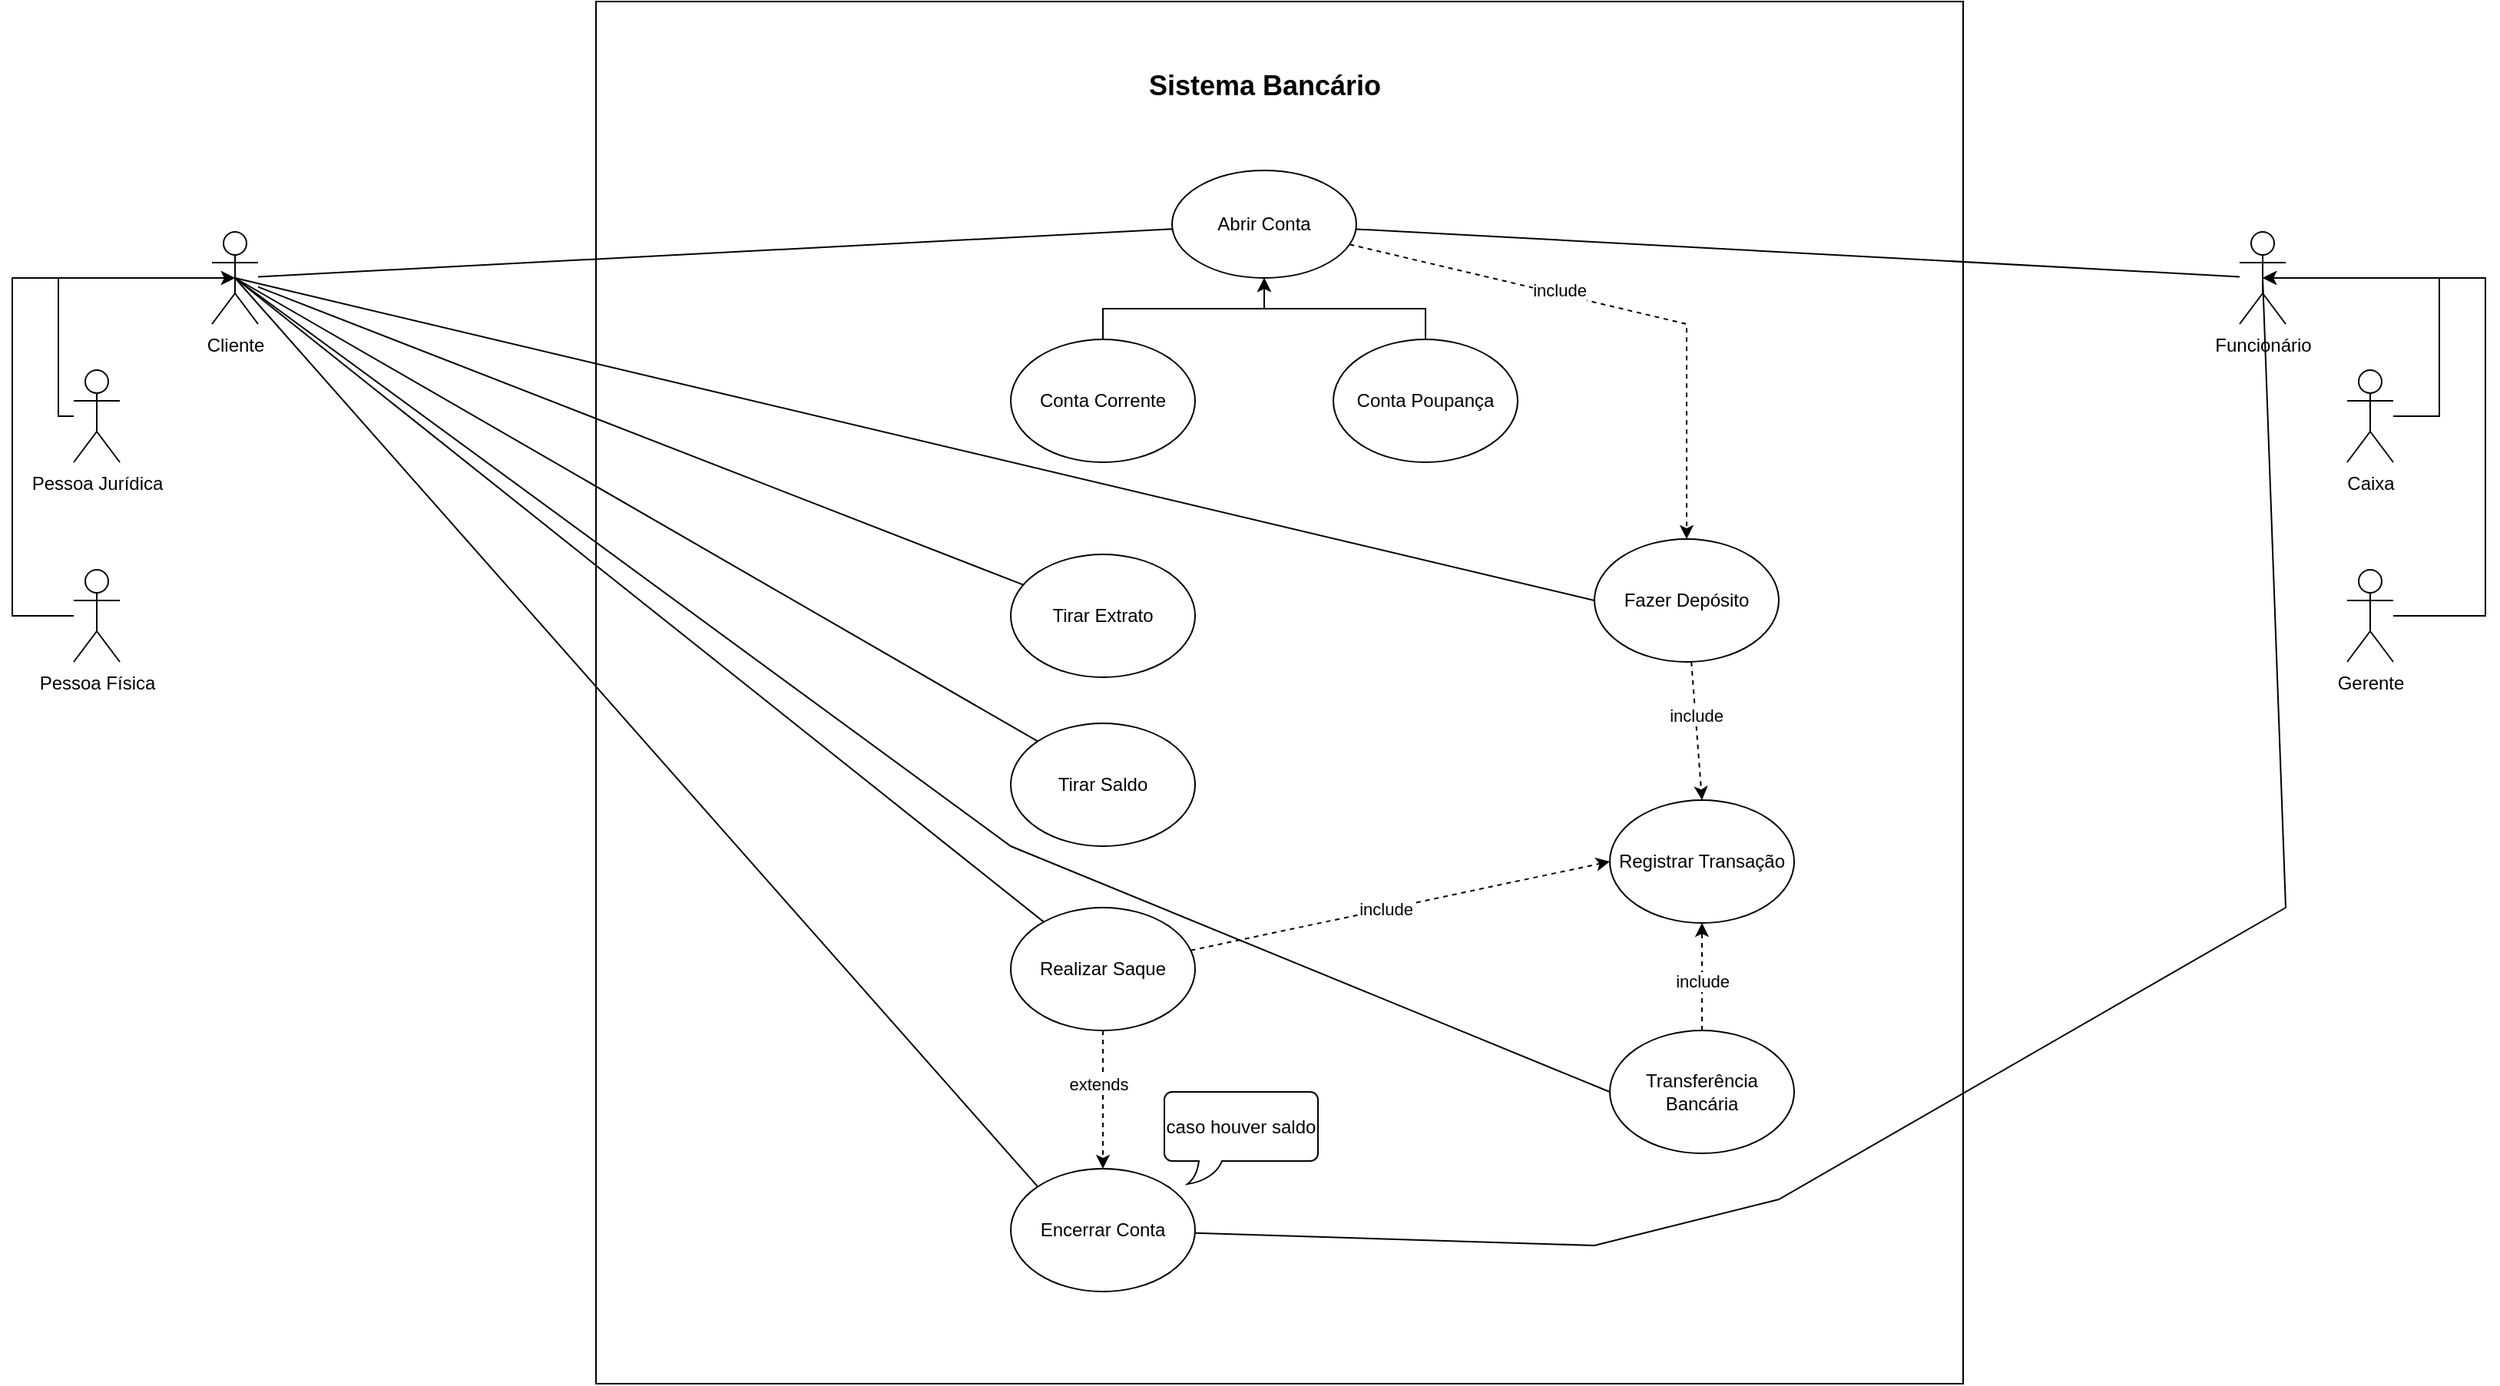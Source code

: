 <mxfile version="24.7.10">
  <diagram name="Página-1" id="OVypDS5loaO4sWUZ6Tkg">
    <mxGraphModel dx="1702" dy="1633" grid="1" gridSize="10" guides="1" tooltips="1" connect="1" arrows="1" fold="1" page="1" pageScale="1" pageWidth="827" pageHeight="1169" math="0" shadow="0">
      <root>
        <mxCell id="0" />
        <mxCell id="1" parent="0" />
        <mxCell id="u-yBkC2X34SG5aHqilfK-1" value="Cliente" style="shape=umlActor;verticalLabelPosition=bottom;verticalAlign=top;html=1;outlineConnect=0;points=[[0,0.333,0,0,0],[0,1,0,0,0],[0.25,0.1,0,0,0],[0.5,0,0,0,0],[0.5,0.5,0,0,0],[0.75,0.1,0,0,0],[1,0.333,0,0,0],[1,1,0,0,0]];" parent="1" vertex="1">
          <mxGeometry x="-690" y="-450" width="30" height="60" as="geometry" />
        </mxCell>
        <mxCell id="u-yBkC2X34SG5aHqilfK-10" value="Pessoa Física&lt;div&gt;&lt;br&gt;&lt;/div&gt;" style="shape=umlActor;verticalLabelPosition=bottom;verticalAlign=top;html=1;outlineConnect=0;" parent="1" vertex="1">
          <mxGeometry x="-780" y="-230" width="30" height="60" as="geometry" />
        </mxCell>
        <mxCell id="u-yBkC2X34SG5aHqilfK-11" value="&lt;div&gt;Pessoa Jurídica&lt;/div&gt;&lt;div&gt;&lt;br&gt;&lt;/div&gt;" style="shape=umlActor;verticalLabelPosition=bottom;verticalAlign=top;html=1;outlineConnect=0;" parent="1" vertex="1">
          <mxGeometry x="-780" y="-360" width="30" height="60" as="geometry" />
        </mxCell>
        <mxCell id="u-yBkC2X34SG5aHqilfK-19" value="Funcionário" style="shape=umlActor;verticalLabelPosition=bottom;verticalAlign=top;html=1;outlineConnect=0;" parent="1" vertex="1">
          <mxGeometry x="630" y="-450" width="30" height="60" as="geometry" />
        </mxCell>
        <mxCell id="u-yBkC2X34SG5aHqilfK-21" value="Gerente" style="shape=umlActor;verticalLabelPosition=bottom;verticalAlign=top;html=1;outlineConnect=0;" parent="1" vertex="1">
          <mxGeometry x="700" y="-230" width="30" height="60" as="geometry" />
        </mxCell>
        <mxCell id="u-yBkC2X34SG5aHqilfK-27" value="" style="rounded=0;whiteSpace=wrap;html=1;" parent="1" vertex="1">
          <mxGeometry x="-440" y="-600" width="890" height="900" as="geometry" />
        </mxCell>
        <mxCell id="u-yBkC2X34SG5aHqilfK-29" value="&lt;b&gt;&lt;font style=&quot;font-size: 18px;&quot;&gt;Sistema Bancário&lt;/font&gt;&lt;/b&gt;" style="text;html=1;align=center;verticalAlign=middle;whiteSpace=wrap;rounded=0;" parent="1" vertex="1">
          <mxGeometry x="-82.5" y="-560" width="155" height="30" as="geometry" />
        </mxCell>
        <mxCell id="u-yBkC2X34SG5aHqilfK-31" value="Abrir Conta" style="ellipse;whiteSpace=wrap;html=1;" parent="1" vertex="1">
          <mxGeometry x="-65" y="-490" width="120" height="70" as="geometry" />
        </mxCell>
        <mxCell id="u-yBkC2X34SG5aHqilfK-48" style="edgeStyle=orthogonalEdgeStyle;rounded=0;orthogonalLoop=1;jettySize=auto;html=1;" parent="1" source="u-yBkC2X34SG5aHqilfK-32" target="u-yBkC2X34SG5aHqilfK-31" edge="1">
          <mxGeometry relative="1" as="geometry" />
        </mxCell>
        <mxCell id="u-yBkC2X34SG5aHqilfK-32" value="Conta Corrente" style="ellipse;whiteSpace=wrap;html=1;" parent="1" vertex="1">
          <mxGeometry x="-170" y="-380" width="120" height="80" as="geometry" />
        </mxCell>
        <mxCell id="u-yBkC2X34SG5aHqilfK-47" style="edgeStyle=orthogonalEdgeStyle;rounded=0;orthogonalLoop=1;jettySize=auto;html=1;" parent="1" source="u-yBkC2X34SG5aHqilfK-33" target="u-yBkC2X34SG5aHqilfK-31" edge="1">
          <mxGeometry relative="1" as="geometry" />
        </mxCell>
        <mxCell id="u-yBkC2X34SG5aHqilfK-40" value="Caixa" style="shape=umlActor;verticalLabelPosition=bottom;verticalAlign=top;html=1;outlineConnect=0;" parent="1" vertex="1">
          <mxGeometry x="700" y="-360" width="30" height="60" as="geometry" />
        </mxCell>
        <mxCell id="u-yBkC2X34SG5aHqilfK-46" value="" style="endArrow=none;html=1;rounded=0;" parent="1" source="u-yBkC2X34SG5aHqilfK-1" target="u-yBkC2X34SG5aHqilfK-31" edge="1">
          <mxGeometry width="50" height="50" relative="1" as="geometry">
            <mxPoint x="-700" y="220" as="sourcePoint" />
            <mxPoint x="-650" y="170" as="targetPoint" />
          </mxGeometry>
        </mxCell>
        <mxCell id="u-yBkC2X34SG5aHqilfK-49" value="" style="endArrow=none;html=1;rounded=0;" parent="1" source="u-yBkC2X34SG5aHqilfK-31" target="u-yBkC2X34SG5aHqilfK-19" edge="1">
          <mxGeometry width="50" height="50" relative="1" as="geometry">
            <mxPoint x="560" y="200" as="sourcePoint" />
            <mxPoint x="610" y="150" as="targetPoint" />
          </mxGeometry>
        </mxCell>
        <mxCell id="u-yBkC2X34SG5aHqilfK-50" value="Tirar Extrato" style="ellipse;whiteSpace=wrap;html=1;" parent="1" vertex="1">
          <mxGeometry x="-170" y="-240" width="120" height="80" as="geometry" />
        </mxCell>
        <mxCell id="u-yBkC2X34SG5aHqilfK-51" value="Tirar Saldo" style="ellipse;whiteSpace=wrap;html=1;" parent="1" vertex="1">
          <mxGeometry x="-170" y="-130" width="120" height="80" as="geometry" />
        </mxCell>
        <mxCell id="rdwGBLl-BB3dfzOJK9Kl-1" value="Registrar Transação" style="ellipse;whiteSpace=wrap;html=1;" vertex="1" parent="1">
          <mxGeometry x="220" y="-80" width="120" height="80" as="geometry" />
        </mxCell>
        <mxCell id="rdwGBLl-BB3dfzOJK9Kl-2" value="Realizar Saque" style="ellipse;whiteSpace=wrap;html=1;" vertex="1" parent="1">
          <mxGeometry x="-170" y="-10" width="120" height="80" as="geometry" />
        </mxCell>
        <mxCell id="rdwGBLl-BB3dfzOJK9Kl-3" value="Fazer Depósito" style="ellipse;whiteSpace=wrap;html=1;" vertex="1" parent="1">
          <mxGeometry x="210" y="-250" width="120" height="80" as="geometry" />
        </mxCell>
        <mxCell id="rdwGBLl-BB3dfzOJK9Kl-4" value="Encerrar Conta" style="ellipse;whiteSpace=wrap;html=1;" vertex="1" parent="1">
          <mxGeometry x="-170" y="160" width="120" height="80" as="geometry" />
        </mxCell>
        <mxCell id="rdwGBLl-BB3dfzOJK9Kl-6" value="" style="endArrow=none;html=1;rounded=0;" edge="1" parent="1" source="u-yBkC2X34SG5aHqilfK-1" target="u-yBkC2X34SG5aHqilfK-50">
          <mxGeometry width="50" height="50" relative="1" as="geometry">
            <mxPoint x="-410" y="370" as="sourcePoint" />
            <mxPoint x="-360" y="320" as="targetPoint" />
          </mxGeometry>
        </mxCell>
        <mxCell id="rdwGBLl-BB3dfzOJK9Kl-8" value="" style="endArrow=none;html=1;rounded=0;entryX=0;entryY=0;entryDx=0;entryDy=0;exitX=0.5;exitY=0.5;exitDx=0;exitDy=0;exitPerimeter=0;" edge="1" parent="1" source="u-yBkC2X34SG5aHqilfK-1" target="u-yBkC2X34SG5aHqilfK-51">
          <mxGeometry width="50" height="50" relative="1" as="geometry">
            <mxPoint x="-540" y="510" as="sourcePoint" />
            <mxPoint x="-490" y="460" as="targetPoint" />
          </mxGeometry>
        </mxCell>
        <mxCell id="rdwGBLl-BB3dfzOJK9Kl-9" value="" style="endArrow=none;html=1;rounded=0;entryX=0.5;entryY=0.5;entryDx=0;entryDy=0;entryPerimeter=0;" edge="1" parent="1" source="rdwGBLl-BB3dfzOJK9Kl-4" target="u-yBkC2X34SG5aHqilfK-19">
          <mxGeometry width="50" height="50" relative="1" as="geometry">
            <mxPoint x="460" y="450" as="sourcePoint" />
            <mxPoint x="510" y="400" as="targetPoint" />
            <Array as="points">
              <mxPoint x="210" y="210" />
              <mxPoint x="330" y="180" />
              <mxPoint x="660" y="-10" />
            </Array>
          </mxGeometry>
        </mxCell>
        <mxCell id="rdwGBLl-BB3dfzOJK9Kl-10" value="" style="endArrow=none;html=1;rounded=0;entryX=0;entryY=0;entryDx=0;entryDy=0;exitX=0.5;exitY=0.5;exitDx=0;exitDy=0;exitPerimeter=0;" edge="1" parent="1" source="u-yBkC2X34SG5aHqilfK-1" target="rdwGBLl-BB3dfzOJK9Kl-4">
          <mxGeometry width="50" height="50" relative="1" as="geometry">
            <mxPoint x="-520" y="560" as="sourcePoint" />
            <mxPoint x="-470" y="510" as="targetPoint" />
          </mxGeometry>
        </mxCell>
        <mxCell id="rdwGBLl-BB3dfzOJK9Kl-19" value="" style="endArrow=classic;html=1;rounded=0;entryX=0.5;entryY=0;entryDx=0;entryDy=0;dashed=1;" edge="1" parent="1" source="rdwGBLl-BB3dfzOJK9Kl-3" target="rdwGBLl-BB3dfzOJK9Kl-1">
          <mxGeometry width="50" height="50" relative="1" as="geometry">
            <mxPoint x="-169" y="460" as="sourcePoint" />
            <mxPoint x="-169" y="530" as="targetPoint" />
          </mxGeometry>
        </mxCell>
        <mxCell id="rdwGBLl-BB3dfzOJK9Kl-21" value="include" style="edgeLabel;html=1;align=center;verticalAlign=middle;resizable=0;points=[];" vertex="1" connectable="0" parent="rdwGBLl-BB3dfzOJK9Kl-19">
          <mxGeometry x="-0.225" relative="1" as="geometry">
            <mxPoint as="offset" />
          </mxGeometry>
        </mxCell>
        <mxCell id="rdwGBLl-BB3dfzOJK9Kl-20" value="" style="endArrow=classic;html=1;rounded=0;entryX=0;entryY=0.5;entryDx=0;entryDy=0;dashed=1;" edge="1" parent="1" source="rdwGBLl-BB3dfzOJK9Kl-2" target="rdwGBLl-BB3dfzOJK9Kl-1">
          <mxGeometry width="50" height="50" relative="1" as="geometry">
            <mxPoint x="-159" y="410" as="sourcePoint" />
            <mxPoint x="-229" y="570" as="targetPoint" />
          </mxGeometry>
        </mxCell>
        <mxCell id="rdwGBLl-BB3dfzOJK9Kl-22" value="include" style="edgeLabel;html=1;align=center;verticalAlign=middle;resizable=0;points=[];" vertex="1" connectable="0" parent="rdwGBLl-BB3dfzOJK9Kl-20">
          <mxGeometry x="-0.07" relative="1" as="geometry">
            <mxPoint as="offset" />
          </mxGeometry>
        </mxCell>
        <mxCell id="rdwGBLl-BB3dfzOJK9Kl-23" value="" style="endArrow=classic;html=1;rounded=0;exitX=0.5;exitY=1;exitDx=0;exitDy=0;entryX=0.5;entryY=0;entryDx=0;entryDy=0;dashed=1;" edge="1" parent="1" source="rdwGBLl-BB3dfzOJK9Kl-2" target="rdwGBLl-BB3dfzOJK9Kl-4">
          <mxGeometry width="50" height="50" relative="1" as="geometry">
            <mxPoint x="-310" y="650" as="sourcePoint" />
            <mxPoint x="-260" y="600" as="targetPoint" />
            <Array as="points" />
          </mxGeometry>
        </mxCell>
        <mxCell id="rdwGBLl-BB3dfzOJK9Kl-24" value="extends" style="edgeLabel;html=1;align=center;verticalAlign=middle;resizable=0;points=[];" vertex="1" connectable="0" parent="rdwGBLl-BB3dfzOJK9Kl-23">
          <mxGeometry x="-0.224" y="-3" relative="1" as="geometry">
            <mxPoint as="offset" />
          </mxGeometry>
        </mxCell>
        <mxCell id="rdwGBLl-BB3dfzOJK9Kl-26" value="caso houver saldo" style="whiteSpace=wrap;html=1;shape=mxgraph.basic.roundRectCallout;dx=30;dy=15;size=5;boundedLbl=1;" vertex="1" parent="1">
          <mxGeometry x="-70" y="110" width="100" height="60" as="geometry" />
        </mxCell>
        <mxCell id="rdwGBLl-BB3dfzOJK9Kl-28" value="" style="endArrow=none;html=1;rounded=0;exitX=0.5;exitY=0.5;exitDx=0;exitDy=0;exitPerimeter=0;" edge="1" parent="1" source="u-yBkC2X34SG5aHqilfK-1" target="rdwGBLl-BB3dfzOJK9Kl-2">
          <mxGeometry width="50" height="50" relative="1" as="geometry">
            <mxPoint x="-660" y="540" as="sourcePoint" />
            <mxPoint x="-610" y="490" as="targetPoint" />
          </mxGeometry>
        </mxCell>
        <mxCell id="rdwGBLl-BB3dfzOJK9Kl-29" value="" style="endArrow=none;html=1;rounded=0;entryX=0;entryY=0.5;entryDx=0;entryDy=0;exitX=0.5;exitY=0.5;exitDx=0;exitDy=0;exitPerimeter=0;" edge="1" parent="1" source="u-yBkC2X34SG5aHqilfK-1" target="rdwGBLl-BB3dfzOJK9Kl-3">
          <mxGeometry width="50" height="50" relative="1" as="geometry">
            <mxPoint x="-320" y="390" as="sourcePoint" />
            <mxPoint x="-211.426" y="391.716" as="targetPoint" />
          </mxGeometry>
        </mxCell>
        <mxCell id="rdwGBLl-BB3dfzOJK9Kl-30" value="" style="endArrow=classic;html=1;rounded=0;dashed=1;" edge="1" parent="1" source="u-yBkC2X34SG5aHqilfK-31" target="rdwGBLl-BB3dfzOJK9Kl-3">
          <mxGeometry width="50" height="50" relative="1" as="geometry">
            <mxPoint x="24" y="-425" as="sourcePoint" />
            <mxPoint x="558" y="360" as="targetPoint" />
            <Array as="points">
              <mxPoint x="270" y="-390" />
            </Array>
          </mxGeometry>
        </mxCell>
        <mxCell id="rdwGBLl-BB3dfzOJK9Kl-31" value="include" style="edgeLabel;html=1;align=center;verticalAlign=middle;resizable=0;points=[];" vertex="1" connectable="0" parent="rdwGBLl-BB3dfzOJK9Kl-30">
          <mxGeometry x="-0.24" y="2" relative="1" as="geometry">
            <mxPoint as="offset" />
          </mxGeometry>
        </mxCell>
        <mxCell id="u-yBkC2X34SG5aHqilfK-33" value="Conta Poupança" style="ellipse;whiteSpace=wrap;html=1;" parent="1" vertex="1">
          <mxGeometry x="40" y="-380" width="120" height="80" as="geometry" />
        </mxCell>
        <mxCell id="rdwGBLl-BB3dfzOJK9Kl-33" style="edgeStyle=orthogonalEdgeStyle;rounded=0;orthogonalLoop=1;jettySize=auto;html=1;entryX=0.5;entryY=0.5;entryDx=0;entryDy=0;entryPerimeter=0;" edge="1" parent="1" source="u-yBkC2X34SG5aHqilfK-21" target="u-yBkC2X34SG5aHqilfK-19">
          <mxGeometry relative="1" as="geometry">
            <Array as="points">
              <mxPoint x="790" y="-200" />
              <mxPoint x="790" y="-420" />
            </Array>
          </mxGeometry>
        </mxCell>
        <mxCell id="rdwGBLl-BB3dfzOJK9Kl-34" style="edgeStyle=orthogonalEdgeStyle;rounded=0;orthogonalLoop=1;jettySize=auto;html=1;entryX=0.5;entryY=0.5;entryDx=0;entryDy=0;entryPerimeter=0;" edge="1" parent="1" source="u-yBkC2X34SG5aHqilfK-40" target="u-yBkC2X34SG5aHqilfK-19">
          <mxGeometry relative="1" as="geometry">
            <Array as="points">
              <mxPoint x="760" y="-330" />
              <mxPoint x="760" y="-420" />
            </Array>
          </mxGeometry>
        </mxCell>
        <mxCell id="rdwGBLl-BB3dfzOJK9Kl-35" style="edgeStyle=orthogonalEdgeStyle;rounded=0;orthogonalLoop=1;jettySize=auto;html=1;entryX=0.5;entryY=0.5;entryDx=0;entryDy=0;entryPerimeter=0;" edge="1" parent="1" source="u-yBkC2X34SG5aHqilfK-10" target="u-yBkC2X34SG5aHqilfK-1">
          <mxGeometry relative="1" as="geometry">
            <Array as="points">
              <mxPoint x="-820" y="-200" />
              <mxPoint x="-820" y="-420" />
            </Array>
          </mxGeometry>
        </mxCell>
        <mxCell id="rdwGBLl-BB3dfzOJK9Kl-36" style="edgeStyle=orthogonalEdgeStyle;rounded=0;orthogonalLoop=1;jettySize=auto;html=1;entryX=0.5;entryY=0.5;entryDx=0;entryDy=0;entryPerimeter=0;" edge="1" parent="1" source="u-yBkC2X34SG5aHqilfK-11" target="u-yBkC2X34SG5aHqilfK-1">
          <mxGeometry relative="1" as="geometry">
            <Array as="points">
              <mxPoint x="-790" y="-330" />
              <mxPoint x="-790" y="-420" />
            </Array>
          </mxGeometry>
        </mxCell>
        <mxCell id="rdwGBLl-BB3dfzOJK9Kl-39" style="edgeStyle=orthogonalEdgeStyle;rounded=0;orthogonalLoop=1;jettySize=auto;html=1;dashed=1;" edge="1" parent="1" source="rdwGBLl-BB3dfzOJK9Kl-37" target="rdwGBLl-BB3dfzOJK9Kl-1">
          <mxGeometry relative="1" as="geometry" />
        </mxCell>
        <mxCell id="rdwGBLl-BB3dfzOJK9Kl-40" value="include" style="edgeLabel;html=1;align=center;verticalAlign=middle;resizable=0;points=[];" vertex="1" connectable="0" parent="rdwGBLl-BB3dfzOJK9Kl-39">
          <mxGeometry x="-0.076" relative="1" as="geometry">
            <mxPoint as="offset" />
          </mxGeometry>
        </mxCell>
        <mxCell id="rdwGBLl-BB3dfzOJK9Kl-37" value="Transferência Bancária" style="ellipse;whiteSpace=wrap;html=1;" vertex="1" parent="1">
          <mxGeometry x="220" y="70" width="120" height="80" as="geometry" />
        </mxCell>
        <mxCell id="rdwGBLl-BB3dfzOJK9Kl-38" value="" style="endArrow=none;html=1;rounded=0;entryX=0;entryY=0.5;entryDx=0;entryDy=0;exitX=0.5;exitY=0.5;exitDx=0;exitDy=0;exitPerimeter=0;" edge="1" parent="1" source="u-yBkC2X34SG5aHqilfK-1" target="rdwGBLl-BB3dfzOJK9Kl-37">
          <mxGeometry width="50" height="50" relative="1" as="geometry">
            <mxPoint x="140" y="110" as="sourcePoint" />
            <mxPoint x="190" y="60" as="targetPoint" />
            <Array as="points">
              <mxPoint x="-170" y="-50" />
            </Array>
          </mxGeometry>
        </mxCell>
      </root>
    </mxGraphModel>
  </diagram>
</mxfile>
